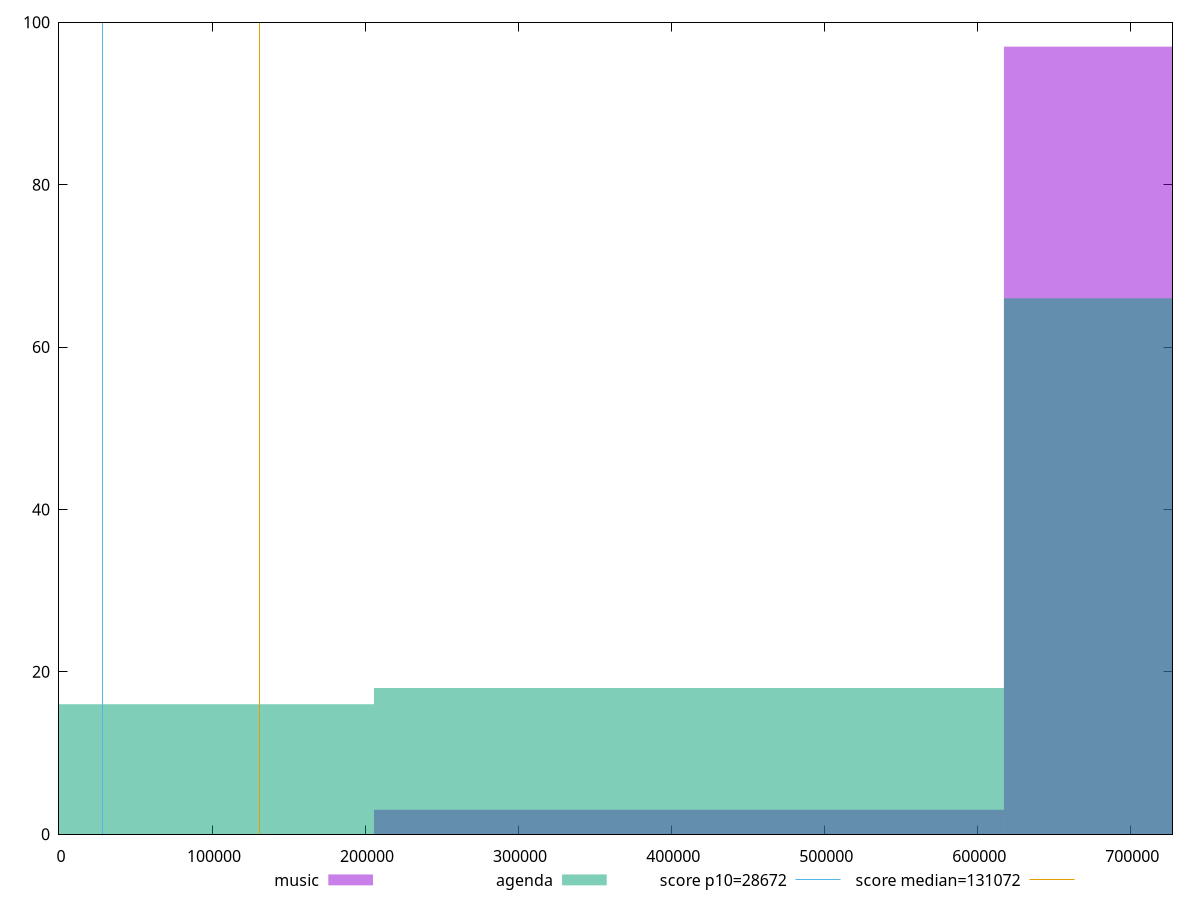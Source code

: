 reset

$music <<EOF
823282.4893410672 97
411641.2446705336 3
EOF

$agenda <<EOF
823282.4893410672 66
0 16
411641.2446705336 18
EOF

set key outside below
set boxwidth 411641.2446705336
set xrange [0:727616.7586111111]
set yrange [0:100]
set trange [0:100]
set style fill transparent solid 0.5 noborder

set parametric
set terminal svg size 640, 500 enhanced background rgb 'white'
set output "reports/report_00028_2021-02-24T12-49-42.674Z/uses-long-cache-ttl/comparison/histogram/0_vs_1.svg"

plot $music title "music" with boxes, \
     $agenda title "agenda" with boxes, \
     28672,t title "score p10=28672", \
     131072,t title "score median=131072"

reset
